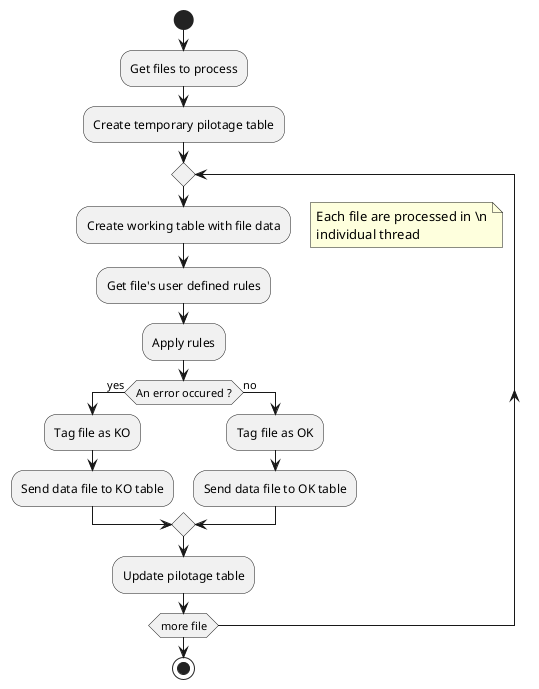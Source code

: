 @startuml
start
:Get files to process;

:Create temporary pilotage table;

repeat

  :Create working table with file data;
  
	floating note right
	Each file are processed in \n
	individual thread
	end note
  
  :Get file's user defined rules;
  
  :Apply rules;
  
	if (An error occured ?) then (yes)
	  :Tag file as KO;
	  
	  :Send data file to KO table;
	    
	else (no)
	  :Tag file as OK;
	  
	  :Send data file to OK table;
	  
	endif
  
  :Update pilotage table;
  
repeat while (more file)
stop
@enduml